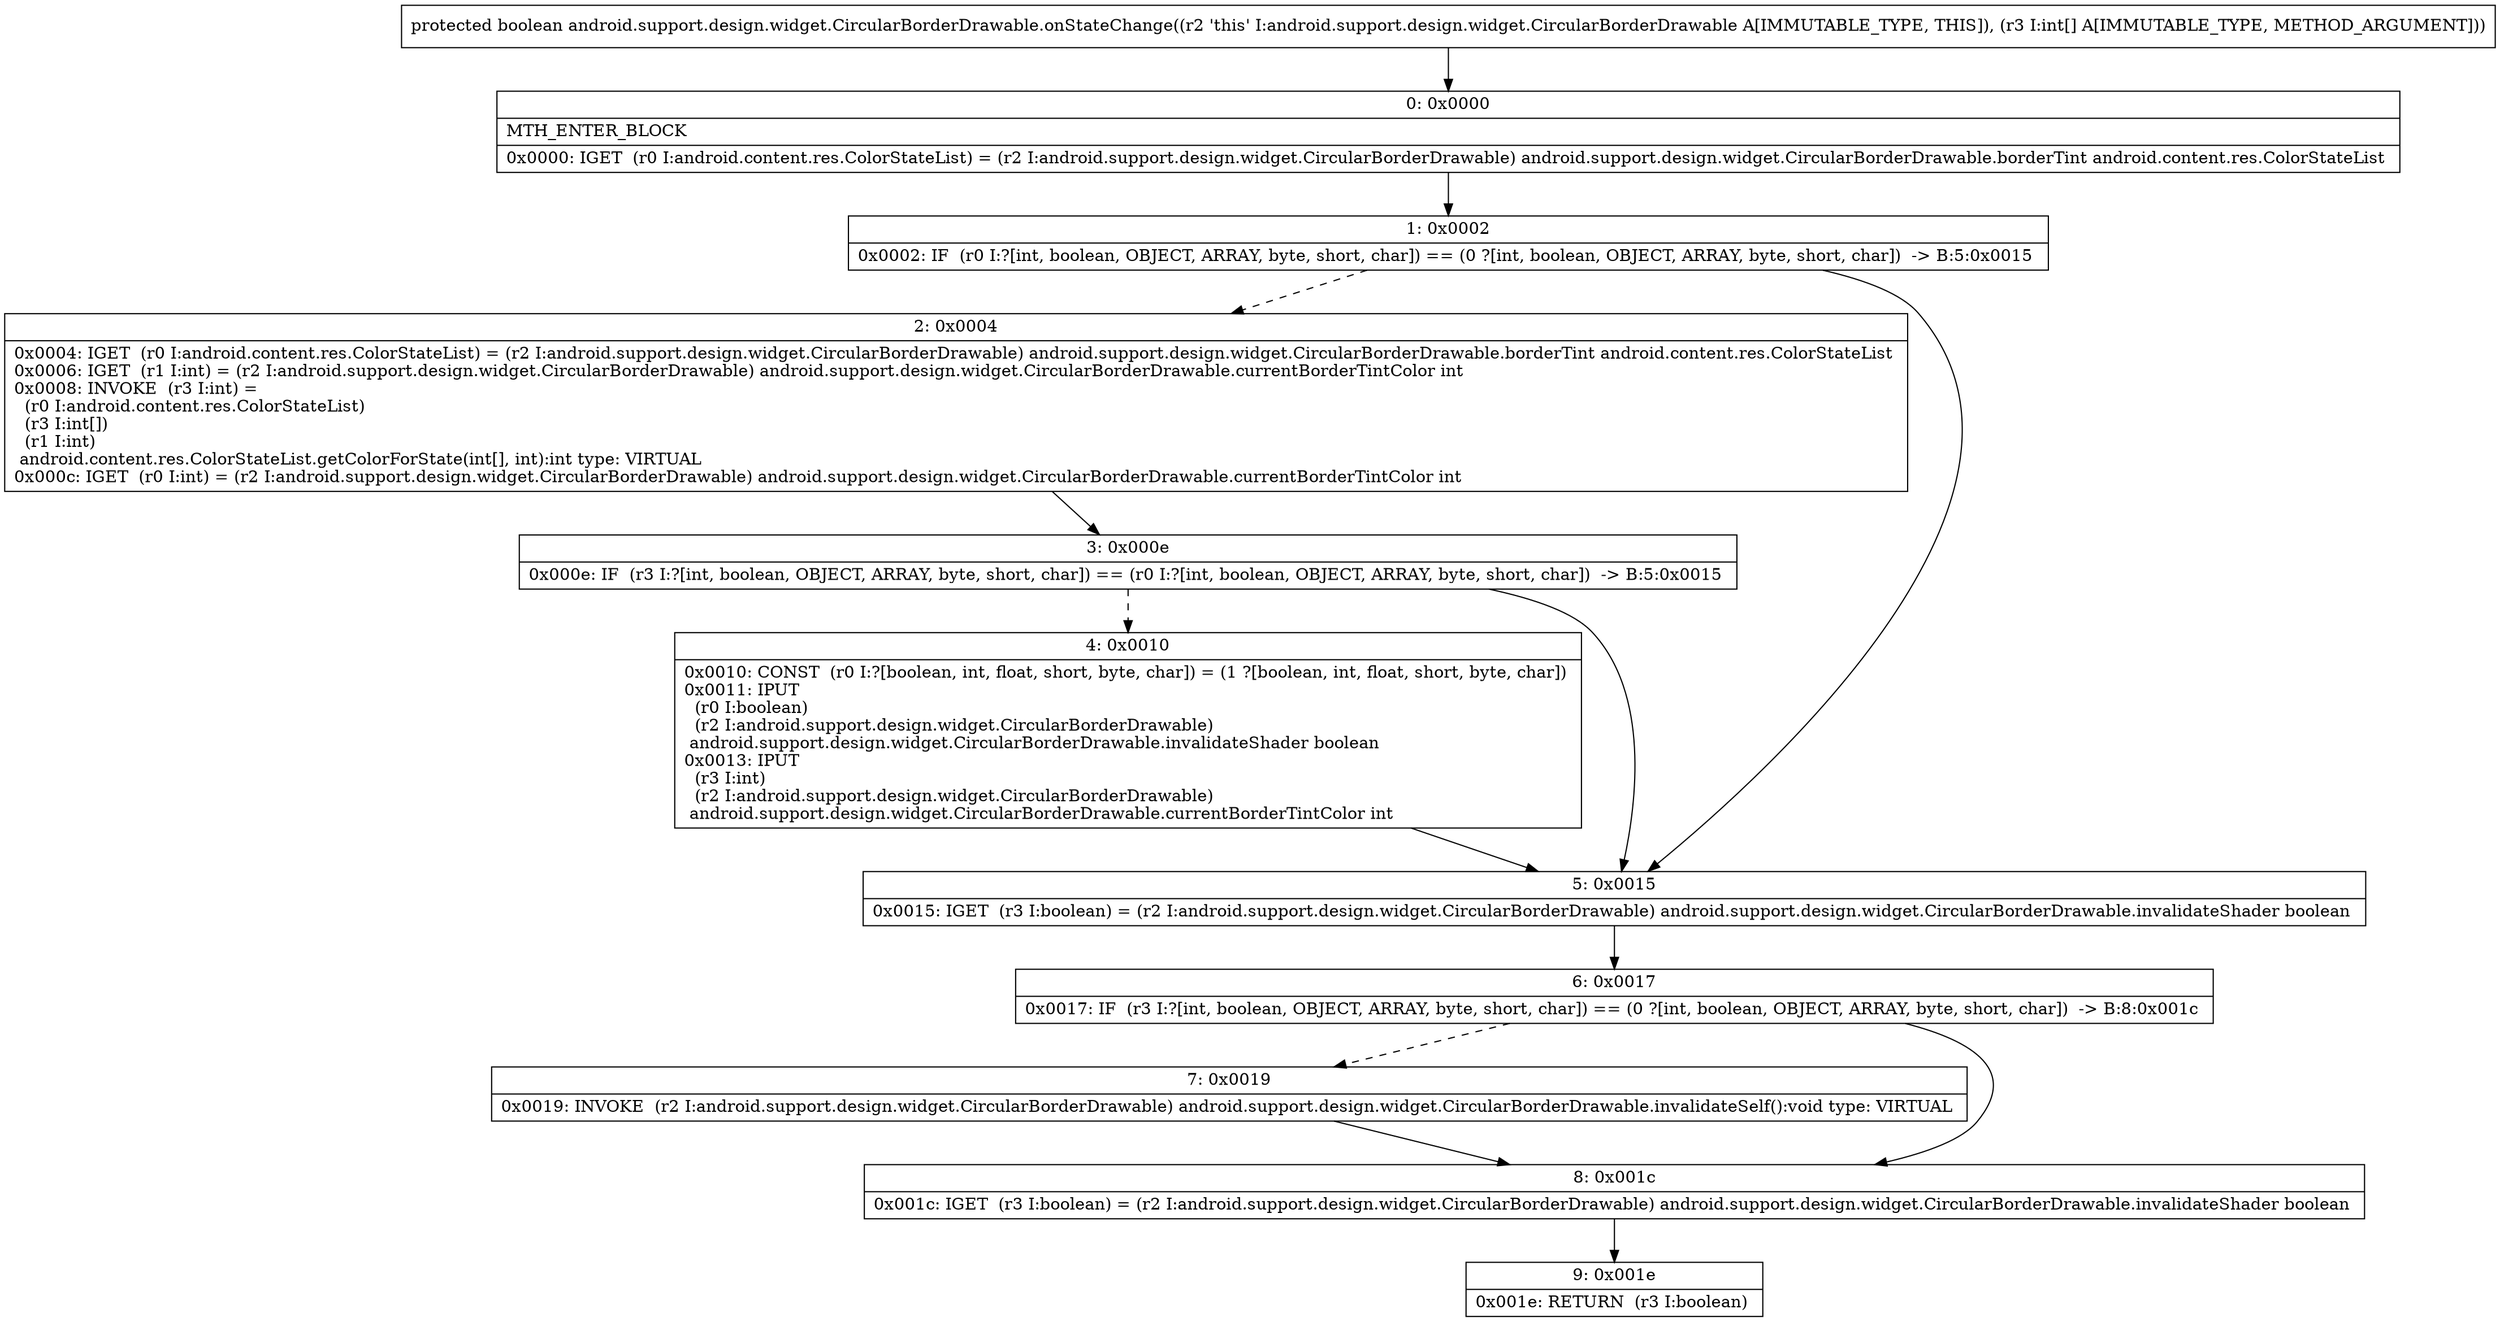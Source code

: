 digraph "CFG forandroid.support.design.widget.CircularBorderDrawable.onStateChange([I)Z" {
Node_0 [shape=record,label="{0\:\ 0x0000|MTH_ENTER_BLOCK\l|0x0000: IGET  (r0 I:android.content.res.ColorStateList) = (r2 I:android.support.design.widget.CircularBorderDrawable) android.support.design.widget.CircularBorderDrawable.borderTint android.content.res.ColorStateList \l}"];
Node_1 [shape=record,label="{1\:\ 0x0002|0x0002: IF  (r0 I:?[int, boolean, OBJECT, ARRAY, byte, short, char]) == (0 ?[int, boolean, OBJECT, ARRAY, byte, short, char])  \-\> B:5:0x0015 \l}"];
Node_2 [shape=record,label="{2\:\ 0x0004|0x0004: IGET  (r0 I:android.content.res.ColorStateList) = (r2 I:android.support.design.widget.CircularBorderDrawable) android.support.design.widget.CircularBorderDrawable.borderTint android.content.res.ColorStateList \l0x0006: IGET  (r1 I:int) = (r2 I:android.support.design.widget.CircularBorderDrawable) android.support.design.widget.CircularBorderDrawable.currentBorderTintColor int \l0x0008: INVOKE  (r3 I:int) = \l  (r0 I:android.content.res.ColorStateList)\l  (r3 I:int[])\l  (r1 I:int)\l android.content.res.ColorStateList.getColorForState(int[], int):int type: VIRTUAL \l0x000c: IGET  (r0 I:int) = (r2 I:android.support.design.widget.CircularBorderDrawable) android.support.design.widget.CircularBorderDrawable.currentBorderTintColor int \l}"];
Node_3 [shape=record,label="{3\:\ 0x000e|0x000e: IF  (r3 I:?[int, boolean, OBJECT, ARRAY, byte, short, char]) == (r0 I:?[int, boolean, OBJECT, ARRAY, byte, short, char])  \-\> B:5:0x0015 \l}"];
Node_4 [shape=record,label="{4\:\ 0x0010|0x0010: CONST  (r0 I:?[boolean, int, float, short, byte, char]) = (1 ?[boolean, int, float, short, byte, char]) \l0x0011: IPUT  \l  (r0 I:boolean)\l  (r2 I:android.support.design.widget.CircularBorderDrawable)\l android.support.design.widget.CircularBorderDrawable.invalidateShader boolean \l0x0013: IPUT  \l  (r3 I:int)\l  (r2 I:android.support.design.widget.CircularBorderDrawable)\l android.support.design.widget.CircularBorderDrawable.currentBorderTintColor int \l}"];
Node_5 [shape=record,label="{5\:\ 0x0015|0x0015: IGET  (r3 I:boolean) = (r2 I:android.support.design.widget.CircularBorderDrawable) android.support.design.widget.CircularBorderDrawable.invalidateShader boolean \l}"];
Node_6 [shape=record,label="{6\:\ 0x0017|0x0017: IF  (r3 I:?[int, boolean, OBJECT, ARRAY, byte, short, char]) == (0 ?[int, boolean, OBJECT, ARRAY, byte, short, char])  \-\> B:8:0x001c \l}"];
Node_7 [shape=record,label="{7\:\ 0x0019|0x0019: INVOKE  (r2 I:android.support.design.widget.CircularBorderDrawable) android.support.design.widget.CircularBorderDrawable.invalidateSelf():void type: VIRTUAL \l}"];
Node_8 [shape=record,label="{8\:\ 0x001c|0x001c: IGET  (r3 I:boolean) = (r2 I:android.support.design.widget.CircularBorderDrawable) android.support.design.widget.CircularBorderDrawable.invalidateShader boolean \l}"];
Node_9 [shape=record,label="{9\:\ 0x001e|0x001e: RETURN  (r3 I:boolean) \l}"];
MethodNode[shape=record,label="{protected boolean android.support.design.widget.CircularBorderDrawable.onStateChange((r2 'this' I:android.support.design.widget.CircularBorderDrawable A[IMMUTABLE_TYPE, THIS]), (r3 I:int[] A[IMMUTABLE_TYPE, METHOD_ARGUMENT])) }"];
MethodNode -> Node_0;
Node_0 -> Node_1;
Node_1 -> Node_2[style=dashed];
Node_1 -> Node_5;
Node_2 -> Node_3;
Node_3 -> Node_4[style=dashed];
Node_3 -> Node_5;
Node_4 -> Node_5;
Node_5 -> Node_6;
Node_6 -> Node_7[style=dashed];
Node_6 -> Node_8;
Node_7 -> Node_8;
Node_8 -> Node_9;
}

